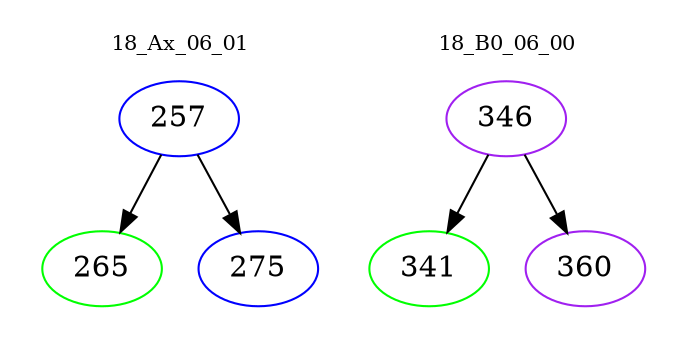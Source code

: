 digraph{
subgraph cluster_0 {
color = white
label = "18_Ax_06_01";
fontsize=10;
T0_257 [label="257", color="blue"]
T0_257 -> T0_265 [color="black"]
T0_265 [label="265", color="green"]
T0_257 -> T0_275 [color="black"]
T0_275 [label="275", color="blue"]
}
subgraph cluster_1 {
color = white
label = "18_B0_06_00";
fontsize=10;
T1_346 [label="346", color="purple"]
T1_346 -> T1_341 [color="black"]
T1_341 [label="341", color="green"]
T1_346 -> T1_360 [color="black"]
T1_360 [label="360", color="purple"]
}
}
